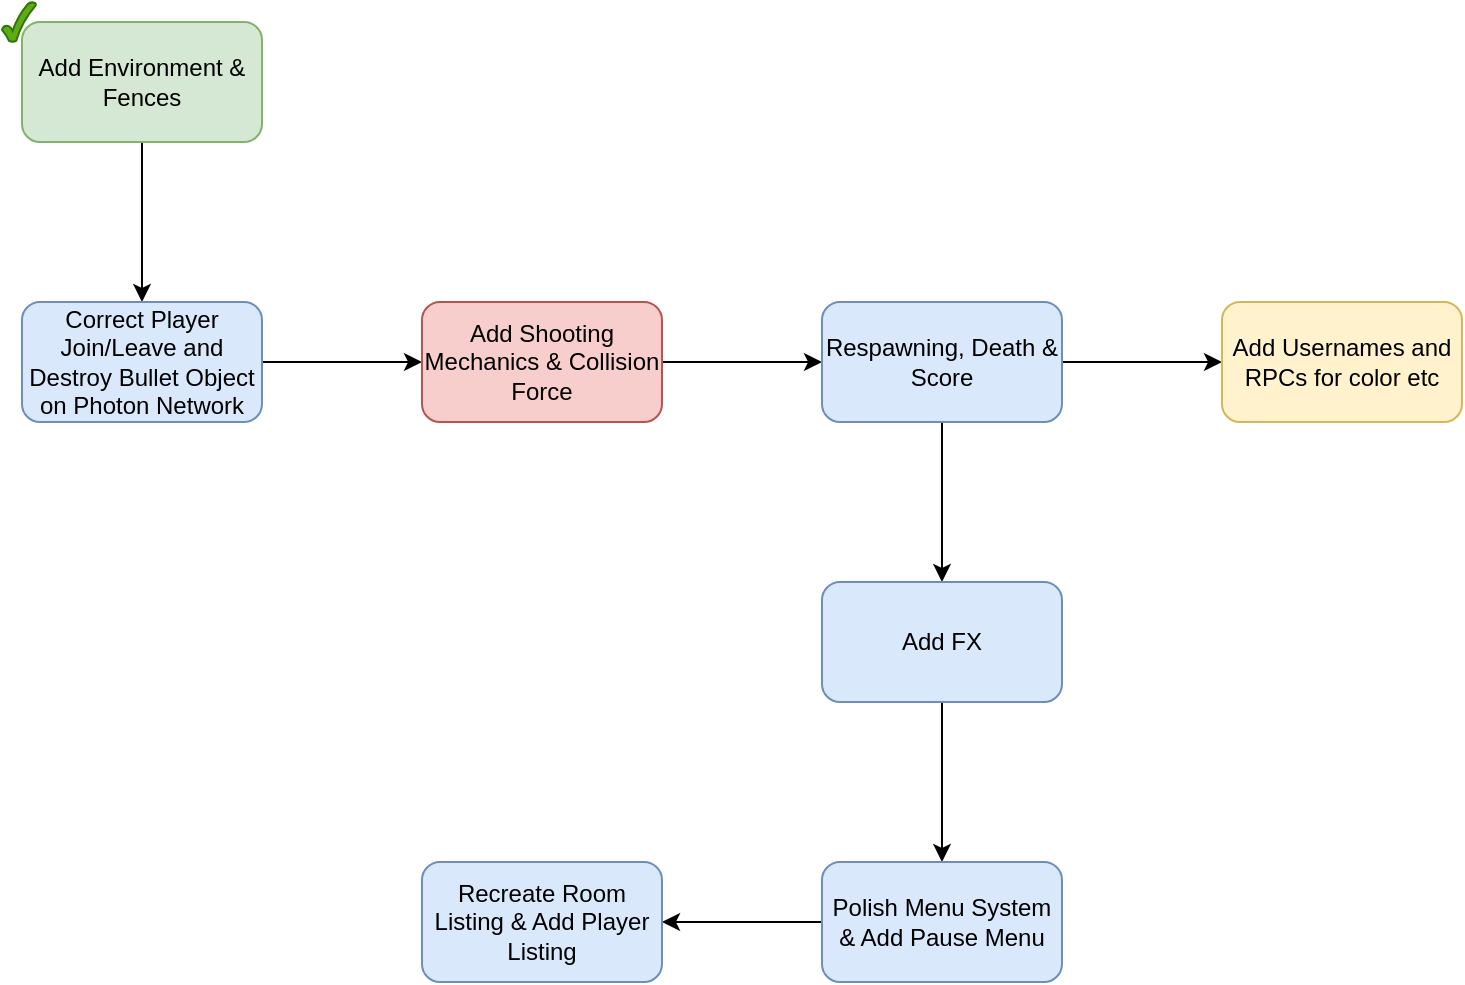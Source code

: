 <mxfile version="14.9.7" type="github">
  <diagram id="bT78htS52IDLtBRhpGCw" name="Page-1">
    <mxGraphModel dx="1038" dy="585" grid="1" gridSize="10" guides="1" tooltips="1" connect="1" arrows="1" fold="1" page="1" pageScale="1" pageWidth="850" pageHeight="1100" math="0" shadow="0">
      <root>
        <mxCell id="0" />
        <mxCell id="1" parent="0" />
        <mxCell id="2NqPnYfA7niIIVwYe4EO-3" value="" style="edgeStyle=orthogonalEdgeStyle;rounded=0;orthogonalLoop=1;jettySize=auto;html=1;" parent="1" source="2NqPnYfA7niIIVwYe4EO-1" target="2NqPnYfA7niIIVwYe4EO-2" edge="1">
          <mxGeometry relative="1" as="geometry" />
        </mxCell>
        <mxCell id="2NqPnYfA7niIIVwYe4EO-1" value="Add Environment &amp;amp; Fences" style="rounded=1;whiteSpace=wrap;html=1;fillColor=#d5e8d4;strokeColor=#82b366;" parent="1" vertex="1">
          <mxGeometry x="360" y="270" width="120" height="60" as="geometry" />
        </mxCell>
        <mxCell id="2NqPnYfA7niIIVwYe4EO-5" value="" style="edgeStyle=orthogonalEdgeStyle;rounded=0;orthogonalLoop=1;jettySize=auto;html=1;" parent="1" source="2NqPnYfA7niIIVwYe4EO-2" target="2NqPnYfA7niIIVwYe4EO-4" edge="1">
          <mxGeometry relative="1" as="geometry" />
        </mxCell>
        <mxCell id="2NqPnYfA7niIIVwYe4EO-2" value="Correct Player Join/Leave and Destroy Bullet Object on Photon Network" style="whiteSpace=wrap;html=1;rounded=1;fillColor=#dae8fc;strokeColor=#6c8ebf;" parent="1" vertex="1">
          <mxGeometry x="360" y="410" width="120" height="60" as="geometry" />
        </mxCell>
        <mxCell id="2NqPnYfA7niIIVwYe4EO-7" value="" style="edgeStyle=orthogonalEdgeStyle;rounded=0;orthogonalLoop=1;jettySize=auto;html=1;" parent="1" source="2NqPnYfA7niIIVwYe4EO-4" target="2NqPnYfA7niIIVwYe4EO-6" edge="1">
          <mxGeometry relative="1" as="geometry" />
        </mxCell>
        <mxCell id="2NqPnYfA7niIIVwYe4EO-4" value="Add Shooting Mechanics &amp;amp; Collision Force" style="whiteSpace=wrap;html=1;rounded=1;fillColor=#f8cecc;strokeColor=#b85450;" parent="1" vertex="1">
          <mxGeometry x="560" y="410" width="120" height="60" as="geometry" />
        </mxCell>
        <mxCell id="2NqPnYfA7niIIVwYe4EO-9" value="" style="edgeStyle=orthogonalEdgeStyle;rounded=0;orthogonalLoop=1;jettySize=auto;html=1;" parent="1" source="2NqPnYfA7niIIVwYe4EO-6" target="2NqPnYfA7niIIVwYe4EO-8" edge="1">
          <mxGeometry relative="1" as="geometry" />
        </mxCell>
        <mxCell id="2NqPnYfA7niIIVwYe4EO-15" value="" style="edgeStyle=orthogonalEdgeStyle;rounded=0;orthogonalLoop=1;jettySize=auto;html=1;" parent="1" source="2NqPnYfA7niIIVwYe4EO-6" target="2NqPnYfA7niIIVwYe4EO-14" edge="1">
          <mxGeometry relative="1" as="geometry" />
        </mxCell>
        <mxCell id="2NqPnYfA7niIIVwYe4EO-6" value="Respawning, Death &amp;amp; Score" style="whiteSpace=wrap;html=1;rounded=1;fillColor=#dae8fc;strokeColor=#6c8ebf;" parent="1" vertex="1">
          <mxGeometry x="760" y="410" width="120" height="60" as="geometry" />
        </mxCell>
        <mxCell id="2NqPnYfA7niIIVwYe4EO-11" value="" style="edgeStyle=orthogonalEdgeStyle;rounded=0;orthogonalLoop=1;jettySize=auto;html=1;" parent="1" source="2NqPnYfA7niIIVwYe4EO-8" target="2NqPnYfA7niIIVwYe4EO-10" edge="1">
          <mxGeometry relative="1" as="geometry" />
        </mxCell>
        <mxCell id="2NqPnYfA7niIIVwYe4EO-8" value="Add FX" style="whiteSpace=wrap;html=1;rounded=1;fillColor=#dae8fc;strokeColor=#6c8ebf;" parent="1" vertex="1">
          <mxGeometry x="760" y="550" width="120" height="60" as="geometry" />
        </mxCell>
        <mxCell id="2NqPnYfA7niIIVwYe4EO-13" value="" style="edgeStyle=orthogonalEdgeStyle;rounded=0;orthogonalLoop=1;jettySize=auto;html=1;" parent="1" source="2NqPnYfA7niIIVwYe4EO-10" target="2NqPnYfA7niIIVwYe4EO-12" edge="1">
          <mxGeometry relative="1" as="geometry" />
        </mxCell>
        <mxCell id="2NqPnYfA7niIIVwYe4EO-10" value="Polish Menu System &amp;amp; Add Pause Menu" style="whiteSpace=wrap;html=1;rounded=1;fillColor=#dae8fc;strokeColor=#6c8ebf;" parent="1" vertex="1">
          <mxGeometry x="760" y="690" width="120" height="60" as="geometry" />
        </mxCell>
        <mxCell id="2NqPnYfA7niIIVwYe4EO-12" value="Recreate Room Listing &amp;amp; Add Player Listing" style="whiteSpace=wrap;html=1;rounded=1;fillColor=#dae8fc;strokeColor=#6c8ebf;" parent="1" vertex="1">
          <mxGeometry x="560" y="690" width="120" height="60" as="geometry" />
        </mxCell>
        <mxCell id="2NqPnYfA7niIIVwYe4EO-14" value="Add Usernames and RPCs for color etc" style="whiteSpace=wrap;html=1;rounded=1;fillColor=#fff2cc;strokeColor=#d6b656;" parent="1" vertex="1">
          <mxGeometry x="960" y="410" width="120" height="60" as="geometry" />
        </mxCell>
        <mxCell id="OlYpVA88Ys2qPkaLRZuh-1" value="" style="verticalLabelPosition=bottom;verticalAlign=top;html=1;shape=mxgraph.basic.tick;fillColor=#60a917;strokeColor=#2D7600;fontColor=#ffffff;" vertex="1" parent="1">
          <mxGeometry x="350" y="260" width="17" height="20" as="geometry" />
        </mxCell>
      </root>
    </mxGraphModel>
  </diagram>
</mxfile>
